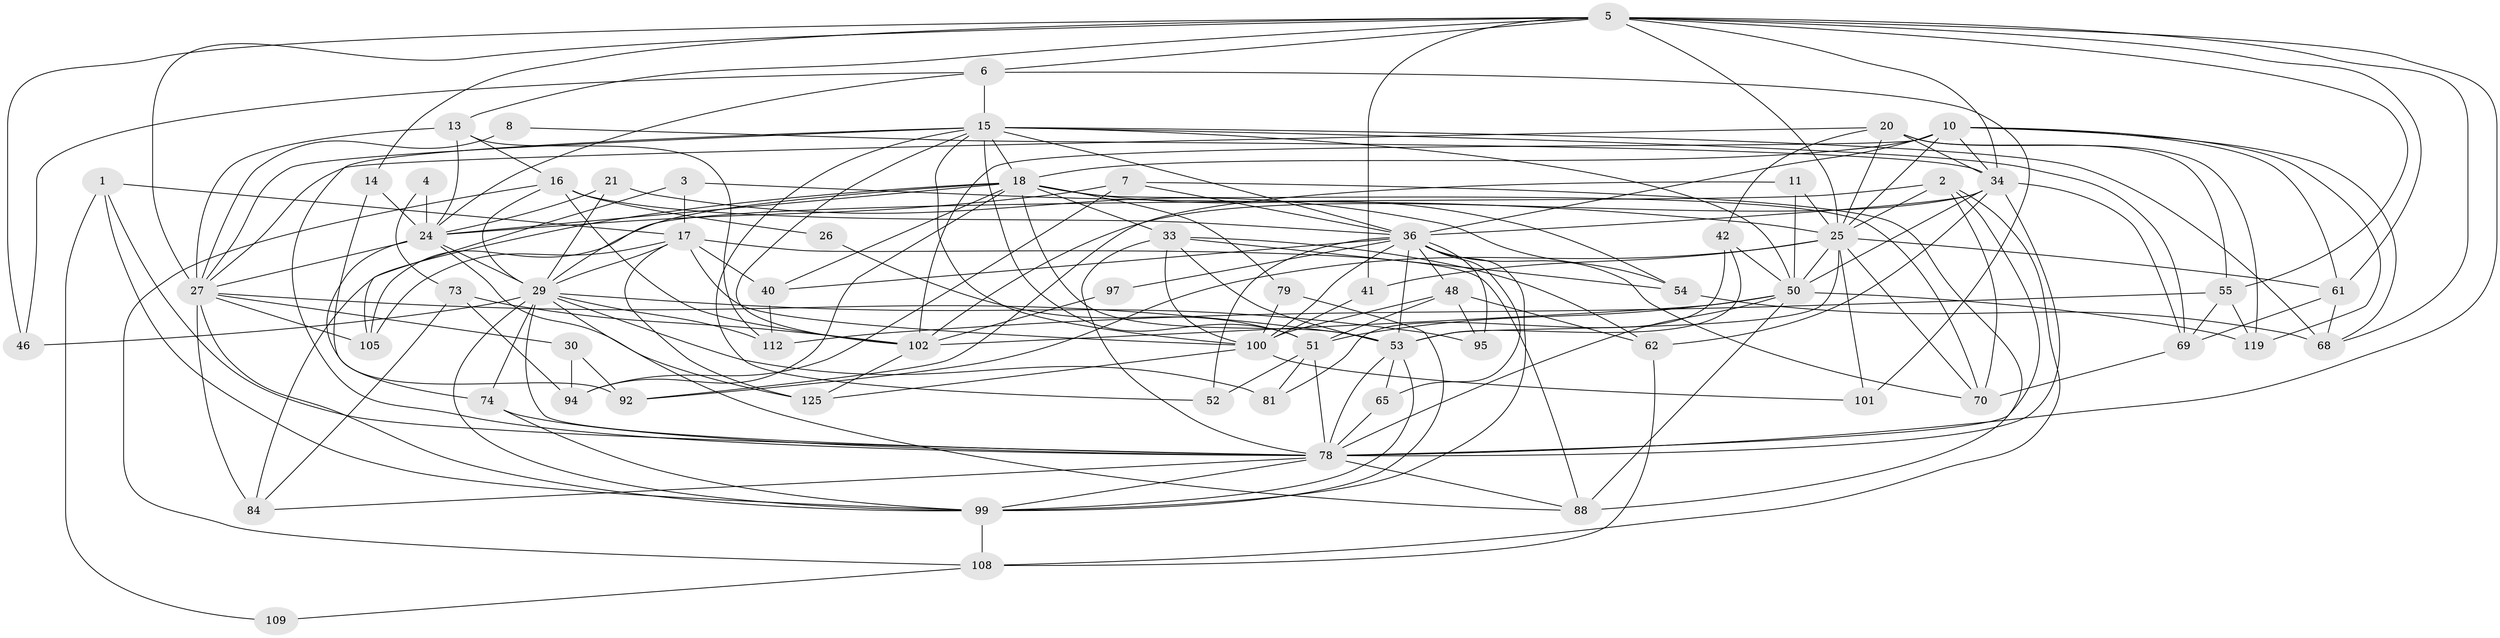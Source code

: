 // original degree distribution, {4: 0.2900763358778626, 3: 0.29770992366412213, 2: 0.10687022900763359, 5: 0.16030534351145037, 6: 0.10687022900763359, 7: 0.022900763358778626, 8: 0.007633587786259542, 9: 0.007633587786259542}
// Generated by graph-tools (version 1.1) at 2025/14/03/09/25 04:14:56]
// undirected, 65 vertices, 187 edges
graph export_dot {
graph [start="1"]
  node [color=gray90,style=filled];
  1;
  2 [super="+12"];
  3 [super="+45"];
  4;
  5 [super="+67+32"];
  6 [super="+64+9"];
  7;
  8;
  10 [super="+66+93"];
  11;
  13;
  14;
  15 [super="+123+114+43"];
  16 [super="+96+22"];
  17 [super="+44"];
  18 [super="+28+83+31+49"];
  20 [super="+107+23"];
  21;
  24 [super="+71+58"];
  25 [super="+37+89+39"];
  26;
  27 [super="+85"];
  29 [super="+59+82"];
  30;
  33 [super="+35+117"];
  34 [super="+126+76"];
  36 [super="+56+38"];
  40 [super="+124"];
  41;
  42;
  46;
  48 [super="+121"];
  50 [super="+106"];
  51 [super="+87"];
  52;
  53 [super="+57+75"];
  54;
  55 [super="+122+80"];
  61;
  62;
  65;
  68;
  69;
  70 [super="+111+77"];
  73;
  74;
  78 [super="+86"];
  79;
  81;
  84;
  88 [super="+98"];
  92;
  94;
  95;
  97;
  99 [super="+104"];
  100 [super="+120"];
  101;
  102 [super="+116"];
  105;
  108 [super="+118"];
  109;
  112;
  119;
  125;
  1 -- 17;
  1 -- 109;
  1 -- 78;
  1 -- 99;
  2 -- 105;
  2 -- 78 [weight=2];
  2 -- 25;
  2 -- 70;
  2 -- 108;
  3 -- 105;
  3 -- 25;
  3 -- 17;
  4 -- 73;
  4 -- 24;
  5 -- 13;
  5 -- 68;
  5 -- 27;
  5 -- 61;
  5 -- 34;
  5 -- 41;
  5 -- 14;
  5 -- 46;
  5 -- 78;
  5 -- 25;
  5 -- 55;
  5 -- 6;
  6 -- 46;
  6 -- 101;
  6 -- 15;
  6 -- 24;
  7 -- 24;
  7 -- 94;
  7 -- 88;
  7 -- 36;
  8 -- 34;
  8 -- 27;
  10 -- 18;
  10 -- 119;
  10 -- 102;
  10 -- 61;
  10 -- 25;
  10 -- 68;
  10 -- 34;
  10 -- 36;
  11 -- 92;
  11 -- 25;
  11 -- 50;
  13 -- 112;
  13 -- 16;
  13 -- 24;
  13 -- 27;
  14 -- 92;
  14 -- 24;
  15 -- 78;
  15 -- 51;
  15 -- 52;
  15 -- 68 [weight=2];
  15 -- 100;
  15 -- 27;
  15 -- 69;
  15 -- 102;
  15 -- 36;
  15 -- 50;
  15 -- 18;
  16 -- 36;
  16 -- 26;
  16 -- 108;
  16 -- 29;
  16 -- 102;
  17 -- 125;
  17 -- 100;
  17 -- 105;
  17 -- 88;
  17 -- 40;
  17 -- 29;
  18 -- 94;
  18 -- 53;
  18 -- 79;
  18 -- 84;
  18 -- 70;
  18 -- 24;
  18 -- 33;
  18 -- 40;
  18 -- 54;
  18 -- 29;
  20 -- 119;
  20 -- 42;
  20 -- 34;
  20 -- 27;
  20 -- 25;
  20 -- 55;
  21 -- 54;
  21 -- 24;
  21 -- 29;
  24 -- 74;
  24 -- 27;
  24 -- 125;
  24 -- 29 [weight=2];
  25 -- 101;
  25 -- 92;
  25 -- 41;
  25 -- 61;
  25 -- 53 [weight=2];
  25 -- 50;
  25 -- 70;
  26 -- 51;
  27 -- 99;
  27 -- 105;
  27 -- 84;
  27 -- 53;
  27 -- 30;
  29 -- 74;
  29 -- 46;
  29 -- 112;
  29 -- 99;
  29 -- 95;
  29 -- 78;
  29 -- 81;
  29 -- 88;
  30 -- 94;
  30 -- 92;
  33 -- 53;
  33 -- 54;
  33 -- 78;
  33 -- 100;
  33 -- 62;
  34 -- 69;
  34 -- 36;
  34 -- 78;
  34 -- 62;
  34 -- 50;
  34 -- 102;
  36 -- 40 [weight=2];
  36 -- 95;
  36 -- 99;
  36 -- 65;
  36 -- 97;
  36 -- 100;
  36 -- 48;
  36 -- 52;
  36 -- 53;
  36 -- 70;
  40 -- 112;
  41 -- 100;
  42 -- 81;
  42 -- 53;
  42 -- 50;
  48 -- 100;
  48 -- 62;
  48 -- 95;
  48 -- 51;
  50 -- 88;
  50 -- 78;
  50 -- 51;
  50 -- 119;
  50 -- 102;
  51 -- 52;
  51 -- 81;
  51 -- 78;
  53 -- 99;
  53 -- 65;
  53 -- 78;
  54 -- 68;
  55 -- 69;
  55 -- 112;
  55 -- 119;
  61 -- 69;
  61 -- 68;
  62 -- 108;
  65 -- 78;
  69 -- 70;
  73 -- 84;
  73 -- 94;
  73 -- 102;
  74 -- 78;
  74 -- 99;
  78 -- 84;
  78 -- 88;
  78 -- 99;
  79 -- 99;
  79 -- 100;
  97 -- 102;
  99 -- 108;
  100 -- 101;
  100 -- 125;
  102 -- 125;
  108 -- 109;
}
